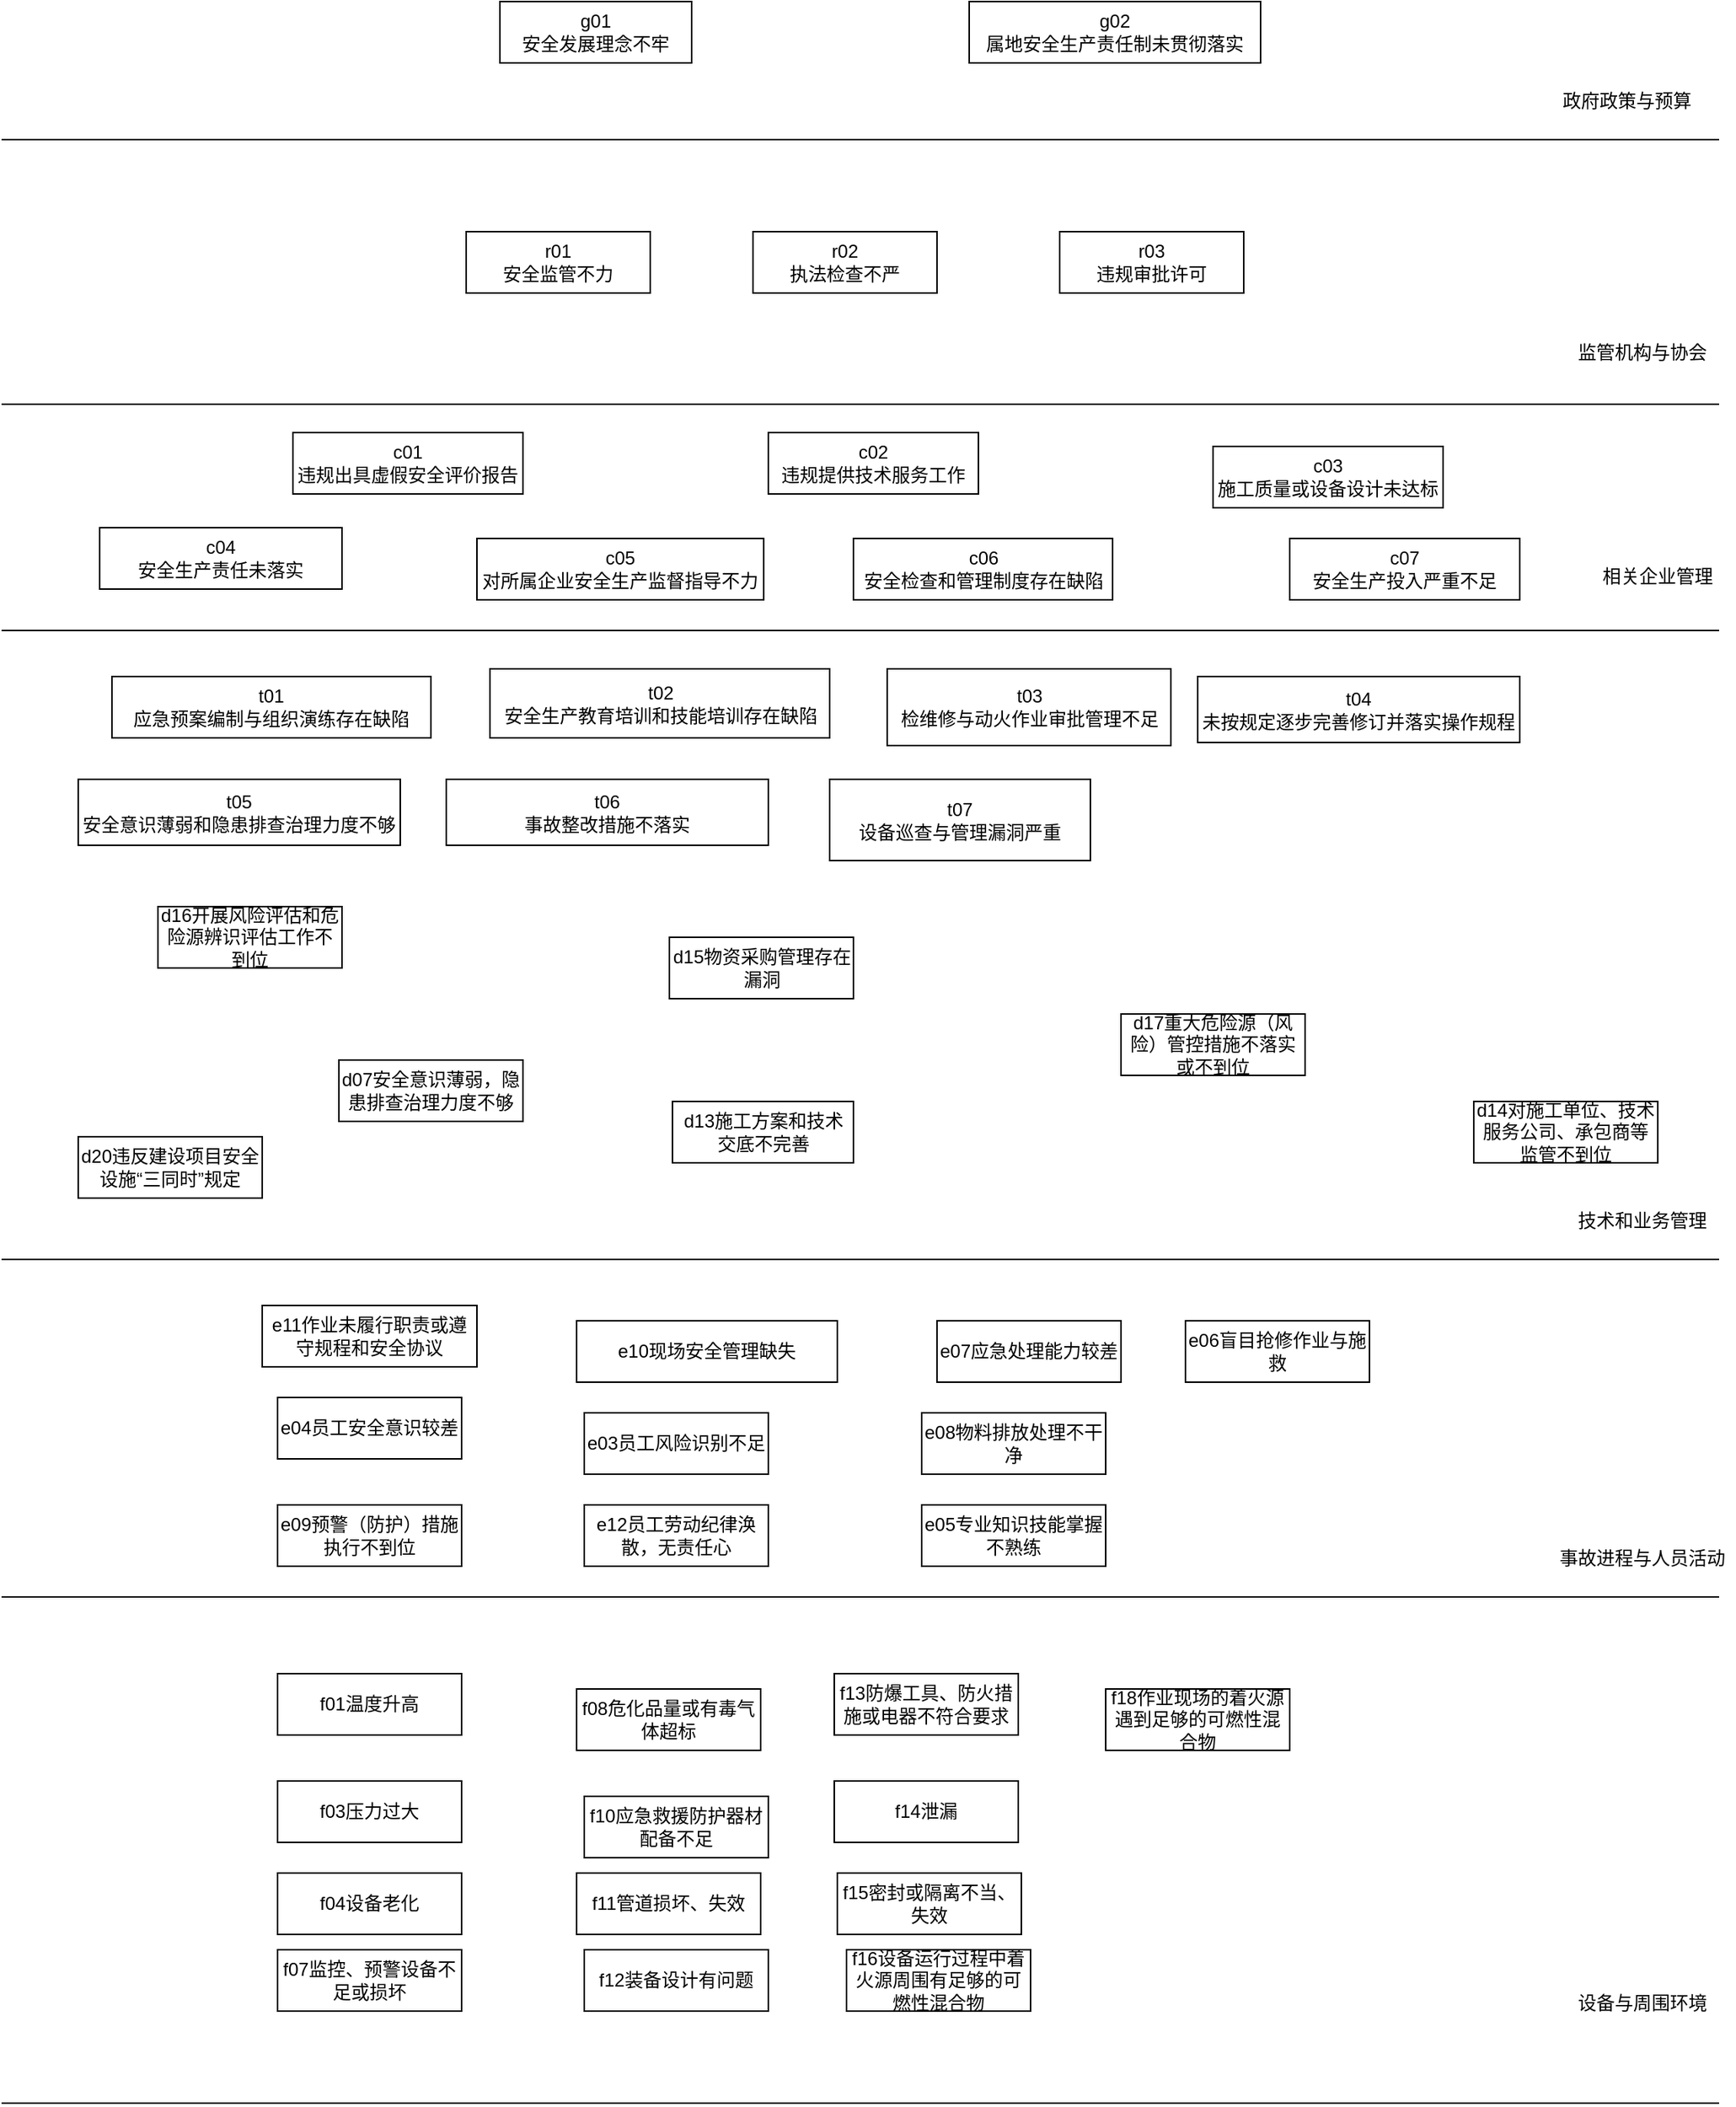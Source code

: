 <mxfile version="22.1.17" type="github">
  <diagram name="第 1 页" id="cSXOt_If06tRuQNw9_Id">
    <mxGraphModel dx="1434" dy="746" grid="1" gridSize="10" guides="1" tooltips="1" connect="1" arrows="1" fold="1" page="1" pageScale="1" pageWidth="583" pageHeight="827" math="0" shadow="0">
      <root>
        <mxCell id="0" />
        <mxCell id="1" parent="0" />
        <mxCell id="D2HSwKxdKyaoGHdWPaQV-1" value="" style="endArrow=none;html=1;rounded=0;" parent="1" edge="1">
          <mxGeometry width="50" height="50" relative="1" as="geometry">
            <mxPoint x="20" y="240" as="sourcePoint" />
            <mxPoint x="1140" y="240" as="targetPoint" />
          </mxGeometry>
        </mxCell>
        <mxCell id="D2HSwKxdKyaoGHdWPaQV-6" value="政府政策与预算" style="text;html=1;strokeColor=none;fillColor=none;align=center;verticalAlign=middle;whiteSpace=wrap;rounded=0;" parent="1" vertex="1">
          <mxGeometry x="1030" y="200" width="100" height="30" as="geometry" />
        </mxCell>
        <mxCell id="D2HSwKxdKyaoGHdWPaQV-7" value="监管机构与协会" style="text;html=1;strokeColor=none;fillColor=none;align=center;verticalAlign=middle;whiteSpace=wrap;rounded=0;" parent="1" vertex="1">
          <mxGeometry x="1040" y="364" width="100" height="30" as="geometry" />
        </mxCell>
        <mxCell id="D2HSwKxdKyaoGHdWPaQV-8" value="相关企业管理" style="text;html=1;strokeColor=none;fillColor=none;align=center;verticalAlign=middle;whiteSpace=wrap;rounded=0;" parent="1" vertex="1">
          <mxGeometry x="1050" y="510" width="100" height="30" as="geometry" />
        </mxCell>
        <mxCell id="D2HSwKxdKyaoGHdWPaQV-9" value="技术和业务管理" style="text;html=1;strokeColor=none;fillColor=none;align=center;verticalAlign=middle;whiteSpace=wrap;rounded=0;" parent="1" vertex="1">
          <mxGeometry x="1040" y="930" width="100" height="30" as="geometry" />
        </mxCell>
        <mxCell id="D2HSwKxdKyaoGHdWPaQV-10" value="事故进程与人员活动" style="text;html=1;strokeColor=none;fillColor=none;align=center;verticalAlign=middle;whiteSpace=wrap;rounded=0;" parent="1" vertex="1">
          <mxGeometry x="1030" y="1150" width="120" height="30" as="geometry" />
        </mxCell>
        <mxCell id="D2HSwKxdKyaoGHdWPaQV-11" value="设备与周围环境" style="text;html=1;strokeColor=none;fillColor=none;align=center;verticalAlign=middle;whiteSpace=wrap;rounded=0;" parent="1" vertex="1">
          <mxGeometry x="1040" y="1440" width="100" height="30" as="geometry" />
        </mxCell>
        <mxCell id="D2HSwKxdKyaoGHdWPaQV-16" value="g01&lt;br&gt;安全发展理念不牢" style="rounded=0;whiteSpace=wrap;html=1;" parent="1" vertex="1">
          <mxGeometry x="345" y="150" width="125" height="40" as="geometry" />
        </mxCell>
        <mxCell id="D2HSwKxdKyaoGHdWPaQV-20" value="r01&lt;br&gt;安全监管不力" style="rounded=0;whiteSpace=wrap;html=1;" parent="1" vertex="1">
          <mxGeometry x="323" y="300" width="120" height="40" as="geometry" />
        </mxCell>
        <mxCell id="D2HSwKxdKyaoGHdWPaQV-21" value="r02&lt;br&gt;执法检查不严" style="rounded=0;whiteSpace=wrap;html=1;" parent="1" vertex="1">
          <mxGeometry x="510" y="300" width="120" height="40" as="geometry" />
        </mxCell>
        <mxCell id="D2HSwKxdKyaoGHdWPaQV-25" value="c01&lt;br&gt;违规出具虚假安全评价报告" style="rounded=0;whiteSpace=wrap;html=1;" parent="1" vertex="1">
          <mxGeometry x="210" y="431" width="150" height="40" as="geometry" />
        </mxCell>
        <mxCell id="D2HSwKxdKyaoGHdWPaQV-26" value="c02&lt;br&gt;违规提供技术服务工作" style="rounded=0;whiteSpace=wrap;html=1;" parent="1" vertex="1">
          <mxGeometry x="520" y="431" width="137" height="40" as="geometry" />
        </mxCell>
        <mxCell id="D2HSwKxdKyaoGHdWPaQV-28" value="c04&lt;br&gt;安全生产责任未落实" style="rounded=0;whiteSpace=wrap;html=1;" parent="1" vertex="1">
          <mxGeometry x="84" y="493" width="158" height="40" as="geometry" />
        </mxCell>
        <mxCell id="D2HSwKxdKyaoGHdWPaQV-31" value="t01&lt;br&gt;应急预案编制与组织演练存在缺陷" style="rounded=0;whiteSpace=wrap;html=1;" parent="1" vertex="1">
          <mxGeometry x="92" y="590" width="208" height="40" as="geometry" />
        </mxCell>
        <mxCell id="D2HSwKxdKyaoGHdWPaQV-32" value="t02&lt;br&gt;安全生产教育培训和技能培训存在缺陷" style="rounded=0;whiteSpace=wrap;html=1;" parent="1" vertex="1">
          <mxGeometry x="338.5" y="585" width="221.5" height="45" as="geometry" />
        </mxCell>
        <mxCell id="D2HSwKxdKyaoGHdWPaQV-35" value="t03&lt;br&gt;检维修与动火作业审批管理不足" style="rounded=0;whiteSpace=wrap;html=1;" parent="1" vertex="1">
          <mxGeometry x="597.5" y="585" width="185" height="50" as="geometry" />
        </mxCell>
        <mxCell id="D2HSwKxdKyaoGHdWPaQV-36" value="t04&lt;br&gt;未按规定逐步完善修订并落实操作规程" style="rounded=0;whiteSpace=wrap;html=1;" parent="1" vertex="1">
          <mxGeometry x="800" y="590" width="210" height="43" as="geometry" />
        </mxCell>
        <mxCell id="D2HSwKxdKyaoGHdWPaQV-37" value="d07安全意识薄弱，隐患排查治理力度不够" style="rounded=0;whiteSpace=wrap;html=1;" parent="1" vertex="1">
          <mxGeometry x="240" y="840" width="120" height="40" as="geometry" />
        </mxCell>
        <mxCell id="D2HSwKxdKyaoGHdWPaQV-42" value="t07&lt;br&gt;设备巡查与管理漏洞严重" style="rounded=0;whiteSpace=wrap;html=1;" parent="1" vertex="1">
          <mxGeometry x="560" y="657" width="170" height="53" as="geometry" />
        </mxCell>
        <mxCell id="D2HSwKxdKyaoGHdWPaQV-43" value="d13施工方案和技术交底不完善" style="rounded=0;whiteSpace=wrap;html=1;" parent="1" vertex="1">
          <mxGeometry x="457.5" y="867" width="118" height="40" as="geometry" />
        </mxCell>
        <mxCell id="D2HSwKxdKyaoGHdWPaQV-44" value="d14对施工单位、技术服务公司、承包商等监管不到位" style="rounded=0;whiteSpace=wrap;html=1;" parent="1" vertex="1">
          <mxGeometry x="980" y="867" width="120" height="40" as="geometry" />
        </mxCell>
        <mxCell id="D2HSwKxdKyaoGHdWPaQV-46" value="d16开展风险评估和危险源辨识评估工作不到位" style="rounded=0;whiteSpace=wrap;html=1;" parent="1" vertex="1">
          <mxGeometry x="122" y="740" width="120" height="40" as="geometry" />
        </mxCell>
        <mxCell id="D2HSwKxdKyaoGHdWPaQV-47" value="d17重大危险源（风险）管控措施不落实或不到位" style="rounded=0;whiteSpace=wrap;html=1;" parent="1" vertex="1">
          <mxGeometry x="750" y="810" width="120" height="40" as="geometry" />
        </mxCell>
        <mxCell id="D2HSwKxdKyaoGHdWPaQV-60" value="e06盲目抢修作业与施救" style="rounded=0;whiteSpace=wrap;html=1;" parent="1" vertex="1">
          <mxGeometry x="792" y="1010" width="120" height="40" as="geometry" />
        </mxCell>
        <mxCell id="D2HSwKxdKyaoGHdWPaQV-61" value="e11作业未履行职责或遵守规程和安全协议" style="rounded=0;whiteSpace=wrap;html=1;" parent="1" vertex="1">
          <mxGeometry x="190" y="1000" width="140" height="40" as="geometry" />
        </mxCell>
        <mxCell id="D2HSwKxdKyaoGHdWPaQV-63" value="e07应急处理能力较差" style="rounded=0;whiteSpace=wrap;html=1;" parent="1" vertex="1">
          <mxGeometry x="630" y="1010" width="120" height="40" as="geometry" />
        </mxCell>
        <mxCell id="D2HSwKxdKyaoGHdWPaQV-65" value="e03员工风险识别不足" style="rounded=0;whiteSpace=wrap;html=1;" parent="1" vertex="1">
          <mxGeometry x="400" y="1070" width="120" height="40" as="geometry" />
        </mxCell>
        <mxCell id="D2HSwKxdKyaoGHdWPaQV-68" value="e04员工安全意识较差" style="rounded=0;whiteSpace=wrap;html=1;" parent="1" vertex="1">
          <mxGeometry x="200" y="1060" width="120" height="40" as="geometry" />
        </mxCell>
        <mxCell id="D2HSwKxdKyaoGHdWPaQV-70" value="e12员工劳动纪律涣散，无责任心" style="rounded=0;whiteSpace=wrap;html=1;" parent="1" vertex="1">
          <mxGeometry x="400" y="1130" width="120" height="40" as="geometry" />
        </mxCell>
        <mxCell id="D2HSwKxdKyaoGHdWPaQV-71" value="e05专业知识技能掌握不熟练" style="rounded=0;whiteSpace=wrap;html=1;" parent="1" vertex="1">
          <mxGeometry x="620" y="1130" width="120" height="40" as="geometry" />
        </mxCell>
        <mxCell id="D2HSwKxdKyaoGHdWPaQV-72" value="e10现场安全管理缺失" style="rounded=0;whiteSpace=wrap;html=1;" parent="1" vertex="1">
          <mxGeometry x="395" y="1010" width="170" height="40" as="geometry" />
        </mxCell>
        <mxCell id="D2HSwKxdKyaoGHdWPaQV-85" value="f03压力过大" style="rounded=0;whiteSpace=wrap;html=1;" parent="1" vertex="1">
          <mxGeometry x="200" y="1310" width="120" height="40" as="geometry" />
        </mxCell>
        <mxCell id="cpaYwVjUg7fbwdwy47s0-5" value="c03&lt;br&gt;施工质量或设备设计未达标" style="rounded=0;whiteSpace=wrap;html=1;" parent="1" vertex="1">
          <mxGeometry x="810" y="440" width="150" height="40" as="geometry" />
        </mxCell>
        <mxCell id="cpaYwVjUg7fbwdwy47s0-6" value="c05&lt;br&gt;对所属企业安全生产监督指导不力" style="rounded=0;whiteSpace=wrap;html=1;" parent="1" vertex="1">
          <mxGeometry x="330" y="500" width="187" height="40" as="geometry" />
        </mxCell>
        <mxCell id="cpaYwVjUg7fbwdwy47s0-7" value="c06&lt;br&gt;安全检查和管理制度存在缺陷" style="rounded=0;whiteSpace=wrap;html=1;" parent="1" vertex="1">
          <mxGeometry x="575.5" y="500" width="169" height="40" as="geometry" />
        </mxCell>
        <mxCell id="cpaYwVjUg7fbwdwy47s0-10" value="d15物资采购管理存在漏洞" style="rounded=0;whiteSpace=wrap;html=1;" parent="1" vertex="1">
          <mxGeometry x="455.5" y="760" width="120" height="40" as="geometry" />
        </mxCell>
        <mxCell id="cpaYwVjUg7fbwdwy47s0-11" value="d20违反建设项目安全设施“三同时”规定" style="rounded=0;whiteSpace=wrap;html=1;" parent="1" vertex="1">
          <mxGeometry x="70" y="890" width="120" height="40" as="geometry" />
        </mxCell>
        <mxCell id="cpaYwVjUg7fbwdwy47s0-14" value="e08物料排放处理不干净" style="rounded=0;whiteSpace=wrap;html=1;" parent="1" vertex="1">
          <mxGeometry x="620" y="1070" width="120" height="40" as="geometry" />
        </mxCell>
        <mxCell id="cpaYwVjUg7fbwdwy47s0-15" value="e09预警（防护）措施执行不到位" style="rounded=0;whiteSpace=wrap;html=1;" parent="1" vertex="1">
          <mxGeometry x="200" y="1130" width="120" height="40" as="geometry" />
        </mxCell>
        <mxCell id="cpaYwVjUg7fbwdwy47s0-16" value="f01温度升高" style="rounded=0;whiteSpace=wrap;html=1;" parent="1" vertex="1">
          <mxGeometry x="200" y="1240" width="120" height="40" as="geometry" />
        </mxCell>
        <mxCell id="cpaYwVjUg7fbwdwy47s0-17" value="f04设备老化" style="rounded=0;whiteSpace=wrap;html=1;" parent="1" vertex="1">
          <mxGeometry x="200" y="1370" width="120" height="40" as="geometry" />
        </mxCell>
        <mxCell id="cpaYwVjUg7fbwdwy47s0-18" value="f07监控、预警设备不足或损坏" style="rounded=0;whiteSpace=wrap;html=1;" parent="1" vertex="1">
          <mxGeometry x="200" y="1420" width="120" height="40" as="geometry" />
        </mxCell>
        <mxCell id="cpaYwVjUg7fbwdwy47s0-19" value="f08危化品量或有毒气体超标" style="rounded=0;whiteSpace=wrap;html=1;" parent="1" vertex="1">
          <mxGeometry x="395" y="1250" width="120" height="40" as="geometry" />
        </mxCell>
        <mxCell id="cpaYwVjUg7fbwdwy47s0-20" value="f10应急救援防护器材配备不足" style="rounded=0;whiteSpace=wrap;html=1;" parent="1" vertex="1">
          <mxGeometry x="400" y="1320" width="120" height="40" as="geometry" />
        </mxCell>
        <mxCell id="cpaYwVjUg7fbwdwy47s0-21" value="f11管道损坏、失效" style="rounded=0;whiteSpace=wrap;html=1;" parent="1" vertex="1">
          <mxGeometry x="395" y="1370" width="120" height="40" as="geometry" />
        </mxCell>
        <mxCell id="cpaYwVjUg7fbwdwy47s0-22" value="f12装备设计有问题" style="rounded=0;whiteSpace=wrap;html=1;" parent="1" vertex="1">
          <mxGeometry x="400" y="1420" width="120" height="40" as="geometry" />
        </mxCell>
        <mxCell id="cpaYwVjUg7fbwdwy47s0-23" value="f13防爆工具、防火措施或电器不符合要求" style="rounded=0;whiteSpace=wrap;html=1;" parent="1" vertex="1">
          <mxGeometry x="563" y="1240" width="120" height="40" as="geometry" />
        </mxCell>
        <mxCell id="cpaYwVjUg7fbwdwy47s0-24" value="f14泄漏" style="rounded=0;whiteSpace=wrap;html=1;" parent="1" vertex="1">
          <mxGeometry x="563" y="1310" width="120" height="40" as="geometry" />
        </mxCell>
        <mxCell id="cpaYwVjUg7fbwdwy47s0-25" value="f15密封或隔离不当、失效" style="rounded=0;whiteSpace=wrap;html=1;" parent="1" vertex="1">
          <mxGeometry x="565" y="1370" width="120" height="40" as="geometry" />
        </mxCell>
        <mxCell id="cpaYwVjUg7fbwdwy47s0-26" value="f16设备运行过程中着火源周围有足够的可燃性混合物" style="rounded=0;whiteSpace=wrap;html=1;" parent="1" vertex="1">
          <mxGeometry x="571" y="1420" width="120" height="40" as="geometry" />
        </mxCell>
        <mxCell id="cpaYwVjUg7fbwdwy47s0-27" value="f18作业现场的着火源遇到足够的可燃性混合物" style="rounded=0;whiteSpace=wrap;html=1;" parent="1" vertex="1">
          <mxGeometry x="740" y="1250" width="120" height="40" as="geometry" />
        </mxCell>
        <mxCell id="7SNBnwVA3aRYyQUwE5cQ-1" value="g02&lt;br&gt;属地安全生产责任制未贯彻落实" style="rounded=0;whiteSpace=wrap;html=1;" vertex="1" parent="1">
          <mxGeometry x="651" y="150" width="190" height="40" as="geometry" />
        </mxCell>
        <mxCell id="7SNBnwVA3aRYyQUwE5cQ-2" value="r03&lt;br&gt;违规审批许可" style="rounded=0;whiteSpace=wrap;html=1;" vertex="1" parent="1">
          <mxGeometry x="710" y="300" width="120" height="40" as="geometry" />
        </mxCell>
        <mxCell id="7SNBnwVA3aRYyQUwE5cQ-3" value="c07&lt;br&gt;安全生产投入严重不足" style="rounded=0;whiteSpace=wrap;html=1;" vertex="1" parent="1">
          <mxGeometry x="860" y="500" width="150" height="40" as="geometry" />
        </mxCell>
        <mxCell id="7SNBnwVA3aRYyQUwE5cQ-4" value="" style="endArrow=none;html=1;rounded=0;" edge="1" parent="1">
          <mxGeometry width="50" height="50" relative="1" as="geometry">
            <mxPoint x="20" y="412.5" as="sourcePoint" />
            <mxPoint x="1140" y="412.5" as="targetPoint" />
          </mxGeometry>
        </mxCell>
        <mxCell id="7SNBnwVA3aRYyQUwE5cQ-5" value="" style="endArrow=none;html=1;rounded=0;" edge="1" parent="1">
          <mxGeometry width="50" height="50" relative="1" as="geometry">
            <mxPoint x="20" y="560" as="sourcePoint" />
            <mxPoint x="1140" y="560" as="targetPoint" />
          </mxGeometry>
        </mxCell>
        <mxCell id="7SNBnwVA3aRYyQUwE5cQ-6" value="" style="endArrow=none;html=1;rounded=0;" edge="1" parent="1">
          <mxGeometry width="50" height="50" relative="1" as="geometry">
            <mxPoint x="20" y="970" as="sourcePoint" />
            <mxPoint x="1140" y="970" as="targetPoint" />
          </mxGeometry>
        </mxCell>
        <mxCell id="7SNBnwVA3aRYyQUwE5cQ-7" value="" style="endArrow=none;html=1;rounded=0;" edge="1" parent="1">
          <mxGeometry width="50" height="50" relative="1" as="geometry">
            <mxPoint x="20" y="1190" as="sourcePoint" />
            <mxPoint x="1140" y="1190" as="targetPoint" />
          </mxGeometry>
        </mxCell>
        <mxCell id="7SNBnwVA3aRYyQUwE5cQ-8" value="" style="endArrow=none;html=1;rounded=0;" edge="1" parent="1">
          <mxGeometry width="50" height="50" relative="1" as="geometry">
            <mxPoint x="20" y="1520" as="sourcePoint" />
            <mxPoint x="1140" y="1520" as="targetPoint" />
          </mxGeometry>
        </mxCell>
        <mxCell id="7SNBnwVA3aRYyQUwE5cQ-10" value="t05&lt;br&gt;安全意识薄弱和隐患排查治理力度不够" style="rounded=0;whiteSpace=wrap;html=1;" vertex="1" parent="1">
          <mxGeometry x="70" y="657" width="210" height="43" as="geometry" />
        </mxCell>
        <mxCell id="7SNBnwVA3aRYyQUwE5cQ-11" value="t06&lt;br&gt;事故整改措施不落实" style="rounded=0;whiteSpace=wrap;html=1;" vertex="1" parent="1">
          <mxGeometry x="310" y="657" width="210" height="43" as="geometry" />
        </mxCell>
      </root>
    </mxGraphModel>
  </diagram>
</mxfile>
